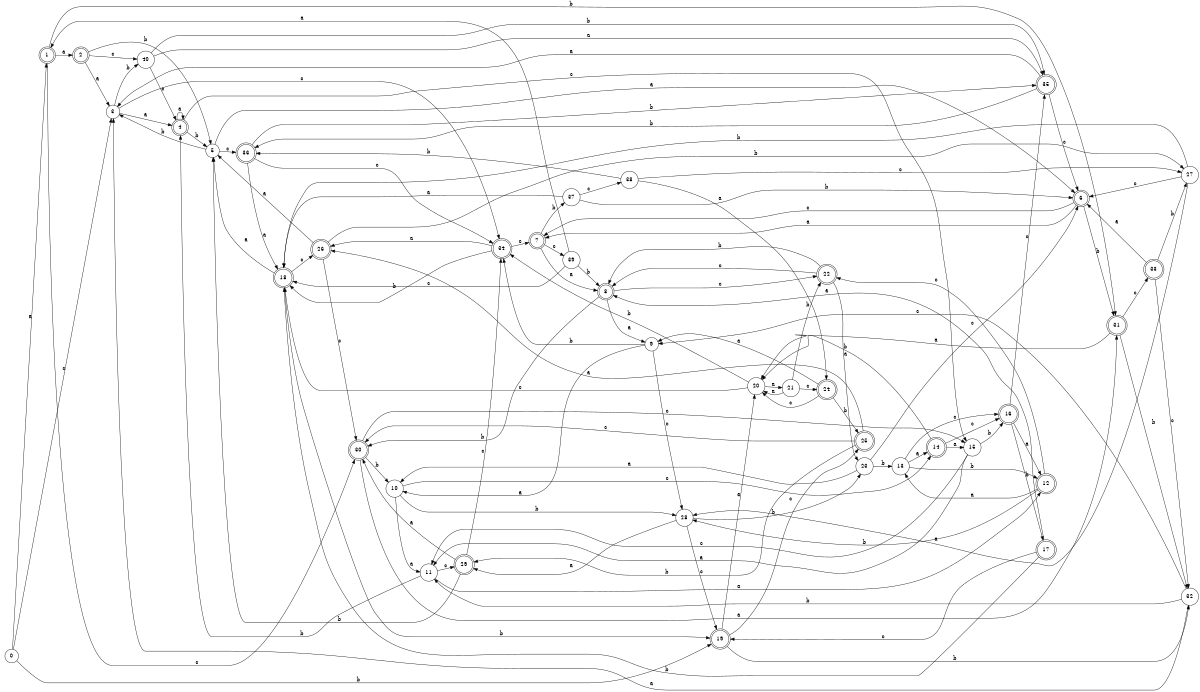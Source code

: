 digraph n33_1 {
__start0 [label="" shape="none"];

rankdir=LR;
size="8,5";

s0 [style="filled", color="black", fillcolor="white" shape="circle", label="0"];
s1 [style="rounded,filled", color="black", fillcolor="white" shape="doublecircle", label="1"];
s2 [style="rounded,filled", color="black", fillcolor="white" shape="doublecircle", label="2"];
s3 [style="filled", color="black", fillcolor="white" shape="circle", label="3"];
s4 [style="rounded,filled", color="black", fillcolor="white" shape="doublecircle", label="4"];
s5 [style="filled", color="black", fillcolor="white" shape="circle", label="5"];
s6 [style="rounded,filled", color="black", fillcolor="white" shape="doublecircle", label="6"];
s7 [style="rounded,filled", color="black", fillcolor="white" shape="doublecircle", label="7"];
s8 [style="rounded,filled", color="black", fillcolor="white" shape="doublecircle", label="8"];
s9 [style="filled", color="black", fillcolor="white" shape="circle", label="9"];
s10 [style="filled", color="black", fillcolor="white" shape="circle", label="10"];
s11 [style="filled", color="black", fillcolor="white" shape="circle", label="11"];
s12 [style="rounded,filled", color="black", fillcolor="white" shape="doublecircle", label="12"];
s13 [style="filled", color="black", fillcolor="white" shape="circle", label="13"];
s14 [style="rounded,filled", color="black", fillcolor="white" shape="doublecircle", label="14"];
s15 [style="filled", color="black", fillcolor="white" shape="circle", label="15"];
s16 [style="rounded,filled", color="black", fillcolor="white" shape="doublecircle", label="16"];
s17 [style="rounded,filled", color="black", fillcolor="white" shape="doublecircle", label="17"];
s18 [style="rounded,filled", color="black", fillcolor="white" shape="doublecircle", label="18"];
s19 [style="rounded,filled", color="black", fillcolor="white" shape="doublecircle", label="19"];
s20 [style="filled", color="black", fillcolor="white" shape="circle", label="20"];
s21 [style="filled", color="black", fillcolor="white" shape="circle", label="21"];
s22 [style="rounded,filled", color="black", fillcolor="white" shape="doublecircle", label="22"];
s23 [style="filled", color="black", fillcolor="white" shape="circle", label="23"];
s24 [style="rounded,filled", color="black", fillcolor="white" shape="doublecircle", label="24"];
s25 [style="rounded,filled", color="black", fillcolor="white" shape="doublecircle", label="25"];
s26 [style="rounded,filled", color="black", fillcolor="white" shape="doublecircle", label="26"];
s27 [style="filled", color="black", fillcolor="white" shape="circle", label="27"];
s28 [style="filled", color="black", fillcolor="white" shape="circle", label="28"];
s29 [style="rounded,filled", color="black", fillcolor="white" shape="doublecircle", label="29"];
s30 [style="rounded,filled", color="black", fillcolor="white" shape="doublecircle", label="30"];
s31 [style="rounded,filled", color="black", fillcolor="white" shape="doublecircle", label="31"];
s32 [style="filled", color="black", fillcolor="white" shape="circle", label="32"];
s33 [style="rounded,filled", color="black", fillcolor="white" shape="doublecircle", label="33"];
s34 [style="rounded,filled", color="black", fillcolor="white" shape="doublecircle", label="34"];
s35 [style="rounded,filled", color="black", fillcolor="white" shape="doublecircle", label="35"];
s36 [style="rounded,filled", color="black", fillcolor="white" shape="doublecircle", label="36"];
s37 [style="filled", color="black", fillcolor="white" shape="circle", label="37"];
s38 [style="filled", color="black", fillcolor="white" shape="circle", label="38"];
s39 [style="filled", color="black", fillcolor="white" shape="circle", label="39"];
s40 [style="filled", color="black", fillcolor="white" shape="circle", label="40"];
s0 -> s1 [label="a"];
s0 -> s19 [label="b"];
s0 -> s3 [label="c"];
s1 -> s2 [label="a"];
s1 -> s31 [label="b"];
s1 -> s30 [label="c"];
s2 -> s3 [label="a"];
s2 -> s5 [label="b"];
s2 -> s40 [label="c"];
s3 -> s4 [label="a"];
s3 -> s40 [label="b"];
s3 -> s34 [label="c"];
s4 -> s4 [label="a"];
s4 -> s5 [label="b"];
s4 -> s15 [label="c"];
s5 -> s6 [label="a"];
s5 -> s3 [label="b"];
s5 -> s36 [label="c"];
s6 -> s7 [label="a"];
s6 -> s31 [label="b"];
s6 -> s7 [label="c"];
s7 -> s8 [label="a"];
s7 -> s37 [label="b"];
s7 -> s39 [label="c"];
s8 -> s9 [label="a"];
s8 -> s30 [label="b"];
s8 -> s22 [label="c"];
s9 -> s10 [label="a"];
s9 -> s34 [label="b"];
s9 -> s28 [label="c"];
s10 -> s11 [label="a"];
s10 -> s28 [label="b"];
s10 -> s14 [label="c"];
s11 -> s12 [label="a"];
s11 -> s4 [label="b"];
s11 -> s29 [label="c"];
s12 -> s13 [label="a"];
s12 -> s28 [label="b"];
s12 -> s22 [label="c"];
s13 -> s14 [label="a"];
s13 -> s12 [label="b"];
s13 -> s16 [label="c"];
s14 -> s15 [label="a"];
s14 -> s20 [label="b"];
s14 -> s16 [label="c"];
s15 -> s11 [label="a"];
s15 -> s16 [label="b"];
s15 -> s11 [label="c"];
s16 -> s12 [label="a"];
s16 -> s17 [label="b"];
s16 -> s35 [label="c"];
s17 -> s8 [label="a"];
s17 -> s18 [label="b"];
s17 -> s19 [label="c"];
s18 -> s5 [label="a"];
s18 -> s19 [label="b"];
s18 -> s26 [label="c"];
s19 -> s20 [label="a"];
s19 -> s32 [label="b"];
s19 -> s25 [label="c"];
s20 -> s21 [label="a"];
s20 -> s34 [label="b"];
s20 -> s18 [label="c"];
s21 -> s20 [label="a"];
s21 -> s22 [label="b"];
s21 -> s24 [label="c"];
s22 -> s23 [label="a"];
s22 -> s8 [label="b"];
s22 -> s8 [label="c"];
s23 -> s10 [label="a"];
s23 -> s13 [label="b"];
s23 -> s6 [label="c"];
s24 -> s9 [label="a"];
s24 -> s25 [label="b"];
s24 -> s20 [label="c"];
s25 -> s26 [label="a"];
s25 -> s29 [label="b"];
s25 -> s30 [label="c"];
s26 -> s5 [label="a"];
s26 -> s27 [label="b"];
s26 -> s30 [label="c"];
s27 -> s28 [label="a"];
s27 -> s18 [label="b"];
s27 -> s6 [label="c"];
s28 -> s29 [label="a"];
s28 -> s23 [label="b"];
s28 -> s19 [label="c"];
s29 -> s30 [label="a"];
s29 -> s5 [label="b"];
s29 -> s34 [label="c"];
s30 -> s31 [label="a"];
s30 -> s10 [label="b"];
s30 -> s15 [label="c"];
s31 -> s20 [label="a"];
s31 -> s32 [label="b"];
s31 -> s33 [label="c"];
s32 -> s3 [label="a"];
s32 -> s11 [label="b"];
s32 -> s9 [label="c"];
s33 -> s6 [label="a"];
s33 -> s27 [label="b"];
s33 -> s32 [label="c"];
s34 -> s26 [label="a"];
s34 -> s18 [label="b"];
s34 -> s7 [label="c"];
s35 -> s3 [label="a"];
s35 -> s36 [label="b"];
s35 -> s6 [label="c"];
s36 -> s18 [label="a"];
s36 -> s35 [label="b"];
s36 -> s34 [label="c"];
s37 -> s18 [label="a"];
s37 -> s6 [label="b"];
s37 -> s38 [label="c"];
s38 -> s24 [label="a"];
s38 -> s36 [label="b"];
s38 -> s27 [label="c"];
s39 -> s1 [label="a"];
s39 -> s8 [label="b"];
s39 -> s18 [label="c"];
s40 -> s35 [label="a"];
s40 -> s35 [label="b"];
s40 -> s4 [label="c"];

}